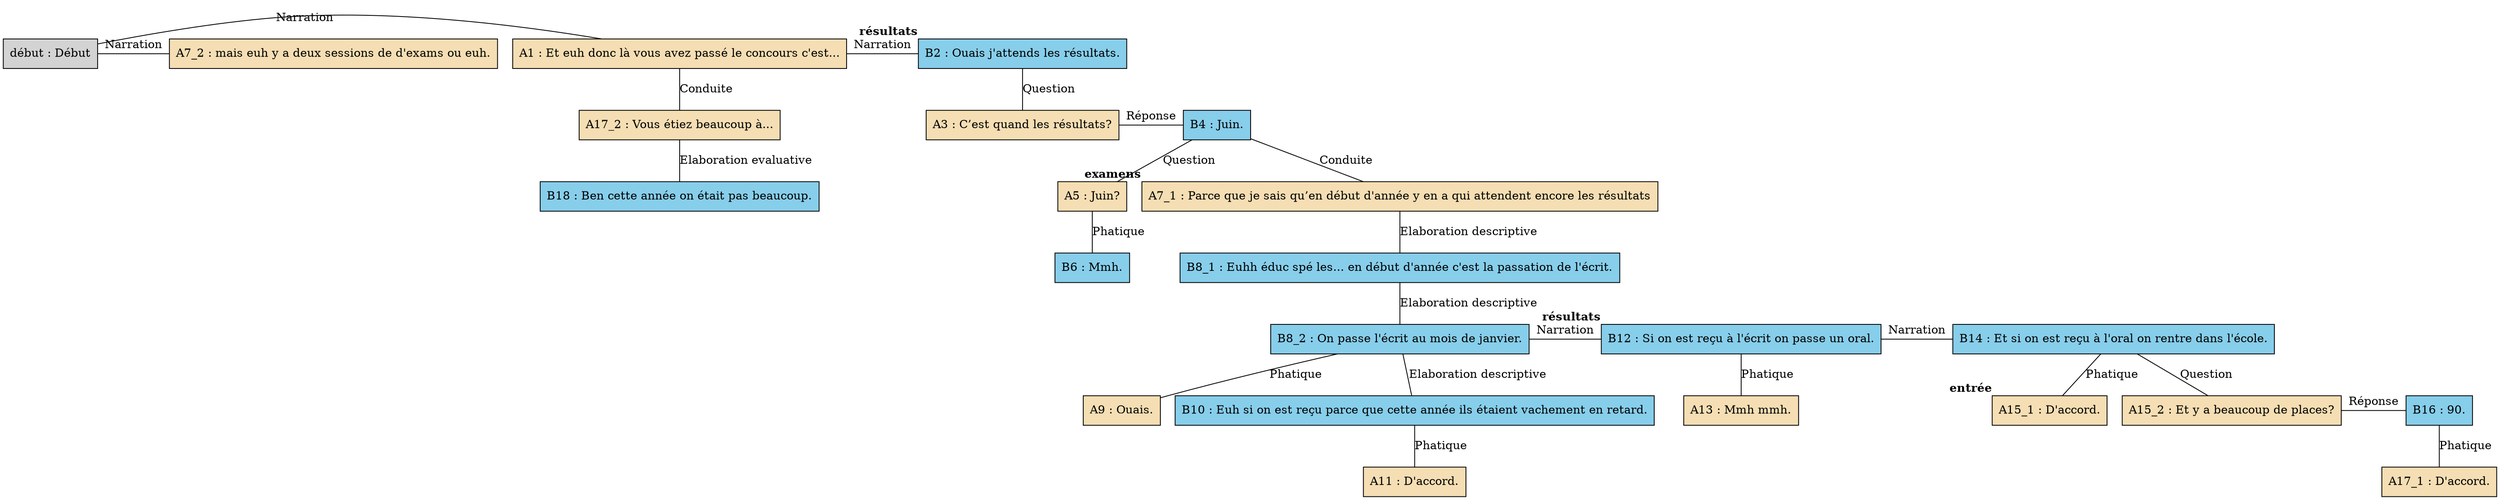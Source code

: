digraph A01 {
	node [shape=box style=filled]
	"début" [label="début : Début" xlabel=""]
	A1 [label="A1 : Et euh donc là vous avez passé le concours c'est..." fillcolor=wheat xlabel=""]
	B2 [label="B2 : Ouais j'attends les résultats." fillcolor=skyblue xlabel=<<B>résultats</B>>]
	A3 [label="A3 : C’est quand les résultats?" fillcolor=wheat xlabel=""]
	B4 [label="B4 : Juin." fillcolor=skyblue xlabel=""]
	A5 [label="A5 : Juin?" fillcolor=wheat xlabel=""]
	B6 [label="B6 : Mmh." fillcolor=skyblue xlabel=""]
	A7_1 [label="A7_1 : Parce que je sais qu’en début d'année y en a qui attendent encore les résultats" fillcolor=wheat xlabel=<<B>examens</B>>]
	A7_2 [label="A7_2 : mais euh y a deux sessions de d'exams ou euh." fillcolor=wheat xlabel=""]
	B8_1 [label="B8_1 : Euhh éduc spé les... en début d'année c'est la passation de l'écrit." fillcolor=skyblue xlabel=""]
	B8_2 [label="B8_2 : On passe l'écrit au mois de janvier." fillcolor=skyblue xlabel=""]
	A9 [label="A9 : Ouais." fillcolor=wheat xlabel=""]
	B10 [label="B10 : Euh si on est reçu parce que cette année ils étaient vachement en retard." fillcolor=skyblue xlabel=""]
	A11 [label="A11 : D'accord." fillcolor=wheat xlabel=""]
	B12 [label="B12 : Si on est reçu à l'écrit on passe un oral." fillcolor=skyblue xlabel=<<B>résultats</B>>]
	A13 [label="A13 : Mmh mmh." fillcolor=wheat xlabel=""]
	B14 [label="B14 : Et si on est reçu à l'oral on rentre dans l'école." fillcolor=skyblue xlabel=""]
	A15_1 [label="A15_1 : D'accord." fillcolor=wheat xlabel=<<B>entrée</B>>]
	A15_2 [label="A15_2 : Et y a beaucoup de places?" fillcolor=wheat xlabel=""]
	B16 [label="B16 : 90." fillcolor=skyblue xlabel=""]
	A17_1 [label="A17_1 : D'accord." fillcolor=wheat xlabel=""]
	A17_2 [label="A17_2 : Vous étiez beaucoup à..." fillcolor=wheat xlabel=""]
	B18 [label="B18 : Ben cette année on était pas beaucoup." fillcolor=skyblue xlabel=""]
	{
		rank=same
		"début"
		A1
		"début" -> A1 [label=Narration dir=none]
	}
	{
		rank=same
		A1
		B2
		A1 -> B2 [label=Narration dir=none]
	}
	B2 -> A3 [label=Question dir=none]
	{
		rank=same
		A3
		B4
		A3 -> B4 [label="Réponse" dir=none]
	}
	B4 -> A5 [label=Question dir=none]
	A5 -> B6 [label=Phatique dir=none]
	B4 -> A7_1 [label=Conduite dir=none]
	B8_1 -> B8_2 [label="Elaboration descriptive" dir=none]
	{
		rank=same
		"début"
		A7_2
		"début" -> A7_2 [label=Narration dir=none]
	}
	A7_1 -> B8_1 [label="Elaboration descriptive" dir=none]
	B8_2 -> A9 [label=Phatique dir=none]
	B10 -> A11 [label=Phatique dir=none]
	B8_2 -> B10 [label="Elaboration descriptive" dir=none]
	{
		rank=same
		B8_2
		B12
		B8_2 -> B12 [label=Narration dir=none]
	}
	{
		rank=same
		B12
		B14
		B12 -> B14 [label=Narration dir=none]
	}
	B12 -> A13 [label=Phatique dir=none]
	B14 -> A15_1 [label=Phatique dir=none]
	B14 -> A15_2 [label=Question dir=none]
	{
		rank=same
		A15_2
		B16
		A15_2 -> B16 [label="Réponse" dir=none]
	}
	B16 -> A17_1 [label=Phatique dir=none]
	A1 -> A17_2 [label=Conduite dir=none]
	A17_2 -> B18 [label="Elaboration evaluative" dir=none]
}
